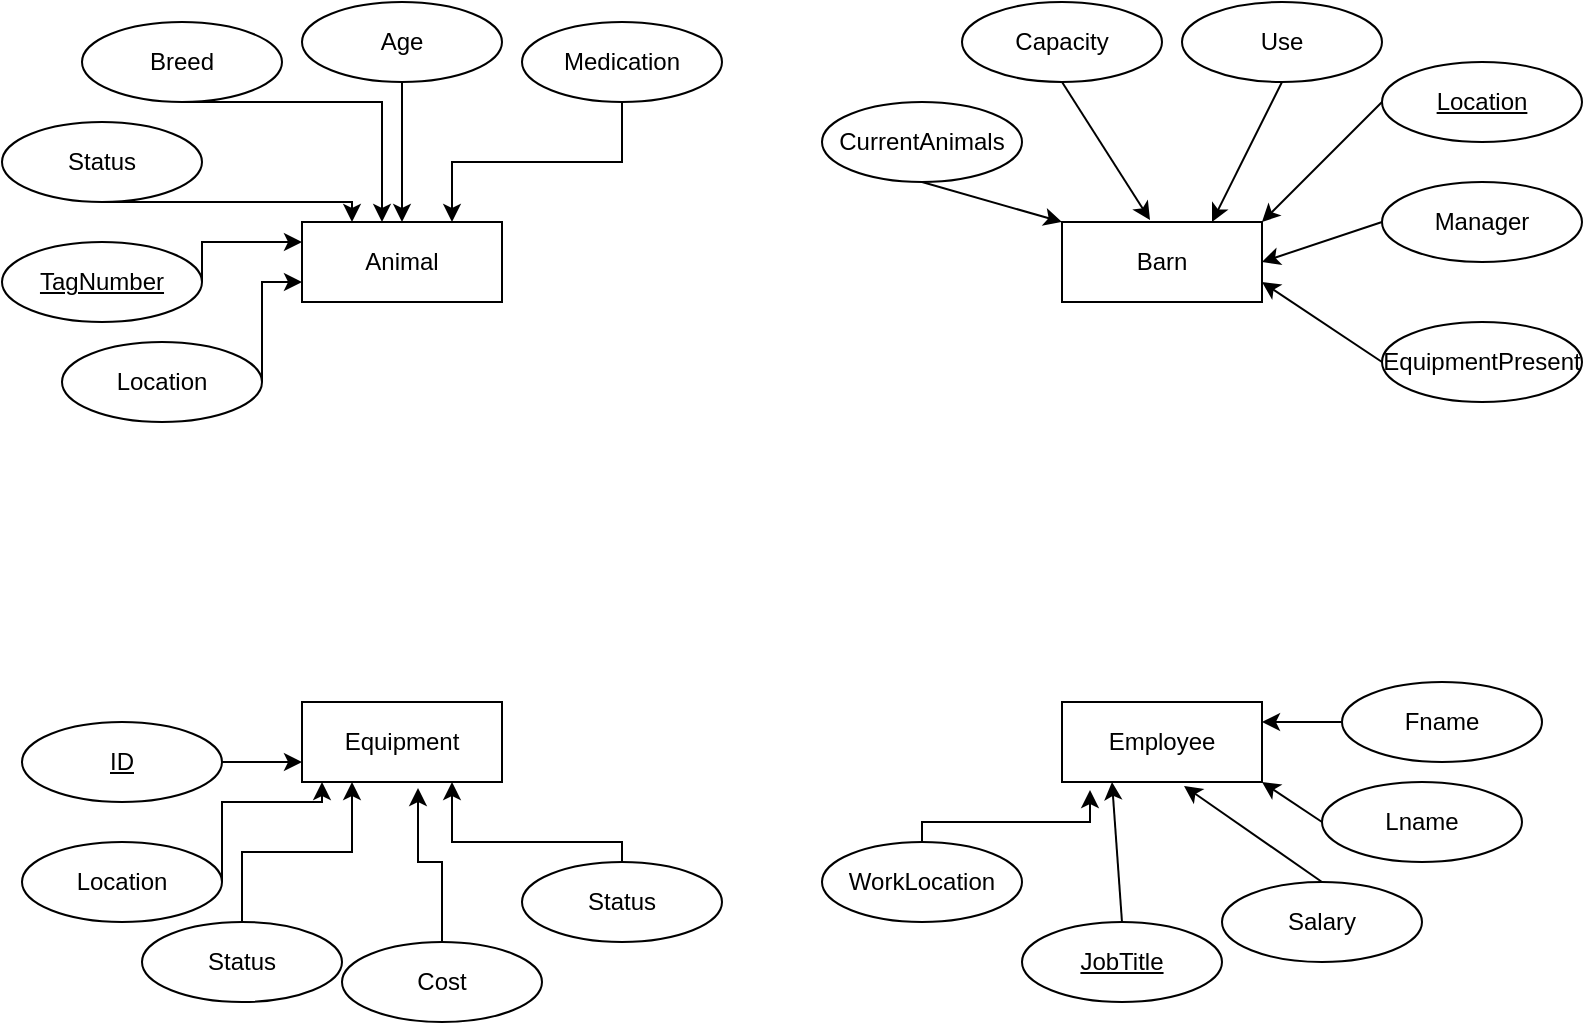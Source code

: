 <mxfile version="15.5.8" type="github">
  <diagram id="R2lEEEUBdFMjLlhIrx00" name="Page-1">
    <mxGraphModel dx="1038" dy="495" grid="1" gridSize="10" guides="1" tooltips="1" connect="1" arrows="1" fold="1" page="1" pageScale="1" pageWidth="850" pageHeight="1100" math="0" shadow="0" extFonts="Permanent Marker^https://fonts.googleapis.com/css?family=Permanent+Marker">
      <root>
        <mxCell id="0" />
        <mxCell id="1" parent="0" />
        <mxCell id="eXmscqqiGGVaxo4QSgg4-1" value="Animal" style="whiteSpace=wrap;html=1;align=center;" vertex="1" parent="1">
          <mxGeometry x="180" y="120" width="100" height="40" as="geometry" />
        </mxCell>
        <mxCell id="eXmscqqiGGVaxo4QSgg4-2" value="Barn" style="whiteSpace=wrap;html=1;align=center;" vertex="1" parent="1">
          <mxGeometry x="560" y="120" width="100" height="40" as="geometry" />
        </mxCell>
        <mxCell id="eXmscqqiGGVaxo4QSgg4-3" value="Employee" style="whiteSpace=wrap;html=1;align=center;" vertex="1" parent="1">
          <mxGeometry x="560" y="360" width="100" height="40" as="geometry" />
        </mxCell>
        <mxCell id="eXmscqqiGGVaxo4QSgg4-4" value="Equipment" style="whiteSpace=wrap;html=1;align=center;" vertex="1" parent="1">
          <mxGeometry x="180" y="360" width="100" height="40" as="geometry" />
        </mxCell>
        <mxCell id="eXmscqqiGGVaxo4QSgg4-35" style="edgeStyle=orthogonalEdgeStyle;rounded=0;orthogonalLoop=1;jettySize=auto;html=1;exitX=0.5;exitY=1;exitDx=0;exitDy=0;entryX=0.4;entryY=0;entryDx=0;entryDy=0;entryPerimeter=0;" edge="1" parent="1" source="eXmscqqiGGVaxo4QSgg4-6" target="eXmscqqiGGVaxo4QSgg4-1">
          <mxGeometry relative="1" as="geometry">
            <Array as="points">
              <mxPoint x="220" y="60" />
            </Array>
          </mxGeometry>
        </mxCell>
        <mxCell id="eXmscqqiGGVaxo4QSgg4-6" value="Breed" style="ellipse;whiteSpace=wrap;html=1;align=center;" vertex="1" parent="1">
          <mxGeometry x="70" y="20" width="100" height="40" as="geometry" />
        </mxCell>
        <mxCell id="eXmscqqiGGVaxo4QSgg4-37" style="edgeStyle=orthogonalEdgeStyle;rounded=0;orthogonalLoop=1;jettySize=auto;html=1;exitX=1;exitY=0.5;exitDx=0;exitDy=0;entryX=0;entryY=0.25;entryDx=0;entryDy=0;" edge="1" parent="1" source="eXmscqqiGGVaxo4QSgg4-8" target="eXmscqqiGGVaxo4QSgg4-1">
          <mxGeometry relative="1" as="geometry">
            <mxPoint x="170" y="130" as="targetPoint" />
            <Array as="points">
              <mxPoint x="130" y="130" />
            </Array>
          </mxGeometry>
        </mxCell>
        <mxCell id="eXmscqqiGGVaxo4QSgg4-8" value="TagNumber" style="ellipse;whiteSpace=wrap;html=1;align=center;fontStyle=4;" vertex="1" parent="1">
          <mxGeometry x="30" y="130" width="100" height="40" as="geometry" />
        </mxCell>
        <mxCell id="eXmscqqiGGVaxo4QSgg4-33" style="edgeStyle=orthogonalEdgeStyle;rounded=0;orthogonalLoop=1;jettySize=auto;html=1;exitX=0.5;exitY=1;exitDx=0;exitDy=0;entryX=0.5;entryY=0;entryDx=0;entryDy=0;" edge="1" parent="1" source="eXmscqqiGGVaxo4QSgg4-9" target="eXmscqqiGGVaxo4QSgg4-1">
          <mxGeometry relative="1" as="geometry" />
        </mxCell>
        <mxCell id="eXmscqqiGGVaxo4QSgg4-9" value="Age" style="ellipse;whiteSpace=wrap;html=1;align=center;" vertex="1" parent="1">
          <mxGeometry x="180" y="10" width="100" height="40" as="geometry" />
        </mxCell>
        <mxCell id="eXmscqqiGGVaxo4QSgg4-34" style="edgeStyle=orthogonalEdgeStyle;rounded=0;orthogonalLoop=1;jettySize=auto;html=1;exitX=0.5;exitY=1;exitDx=0;exitDy=0;entryX=0.75;entryY=0;entryDx=0;entryDy=0;" edge="1" parent="1" source="eXmscqqiGGVaxo4QSgg4-10" target="eXmscqqiGGVaxo4QSgg4-1">
          <mxGeometry relative="1" as="geometry" />
        </mxCell>
        <mxCell id="eXmscqqiGGVaxo4QSgg4-10" value="Medication" style="ellipse;whiteSpace=wrap;html=1;align=center;" vertex="1" parent="1">
          <mxGeometry x="290" y="20" width="100" height="40" as="geometry" />
        </mxCell>
        <mxCell id="eXmscqqiGGVaxo4QSgg4-36" style="edgeStyle=orthogonalEdgeStyle;rounded=0;orthogonalLoop=1;jettySize=auto;html=1;exitX=0.5;exitY=1;exitDx=0;exitDy=0;entryX=0.25;entryY=0;entryDx=0;entryDy=0;" edge="1" parent="1" source="eXmscqqiGGVaxo4QSgg4-11" target="eXmscqqiGGVaxo4QSgg4-1">
          <mxGeometry relative="1" as="geometry">
            <Array as="points">
              <mxPoint x="205" y="110" />
            </Array>
          </mxGeometry>
        </mxCell>
        <mxCell id="eXmscqqiGGVaxo4QSgg4-11" value="Status" style="ellipse;whiteSpace=wrap;html=1;align=center;" vertex="1" parent="1">
          <mxGeometry x="30" y="70" width="100" height="40" as="geometry" />
        </mxCell>
        <mxCell id="eXmscqqiGGVaxo4QSgg4-12" style="edgeStyle=orthogonalEdgeStyle;rounded=0;orthogonalLoop=1;jettySize=auto;html=1;exitX=0.5;exitY=1;exitDx=0;exitDy=0;" edge="1" parent="1" source="eXmscqqiGGVaxo4QSgg4-6" target="eXmscqqiGGVaxo4QSgg4-6">
          <mxGeometry relative="1" as="geometry" />
        </mxCell>
        <mxCell id="eXmscqqiGGVaxo4QSgg4-56" style="edgeStyle=none;rounded=0;orthogonalLoop=1;jettySize=auto;html=1;exitX=0.5;exitY=1;exitDx=0;exitDy=0;entryX=0.44;entryY=-0.025;entryDx=0;entryDy=0;entryPerimeter=0;" edge="1" parent="1" source="eXmscqqiGGVaxo4QSgg4-13" target="eXmscqqiGGVaxo4QSgg4-2">
          <mxGeometry relative="1" as="geometry" />
        </mxCell>
        <mxCell id="eXmscqqiGGVaxo4QSgg4-13" value="Capacity" style="ellipse;whiteSpace=wrap;html=1;align=center;" vertex="1" parent="1">
          <mxGeometry x="510" y="10" width="100" height="40" as="geometry" />
        </mxCell>
        <mxCell id="eXmscqqiGGVaxo4QSgg4-54" style="edgeStyle=none;rounded=0;orthogonalLoop=1;jettySize=auto;html=1;exitX=0;exitY=0.5;exitDx=0;exitDy=0;entryX=1;entryY=0;entryDx=0;entryDy=0;" edge="1" parent="1" source="eXmscqqiGGVaxo4QSgg4-14" target="eXmscqqiGGVaxo4QSgg4-2">
          <mxGeometry relative="1" as="geometry" />
        </mxCell>
        <mxCell id="eXmscqqiGGVaxo4QSgg4-14" value="Location" style="ellipse;whiteSpace=wrap;html=1;align=center;fontStyle=4;" vertex="1" parent="1">
          <mxGeometry x="720" y="40" width="100" height="40" as="geometry" />
        </mxCell>
        <mxCell id="eXmscqqiGGVaxo4QSgg4-55" style="edgeStyle=none;rounded=0;orthogonalLoop=1;jettySize=auto;html=1;exitX=0.5;exitY=1;exitDx=0;exitDy=0;entryX=0.75;entryY=0;entryDx=0;entryDy=0;" edge="1" parent="1" source="eXmscqqiGGVaxo4QSgg4-15" target="eXmscqqiGGVaxo4QSgg4-2">
          <mxGeometry relative="1" as="geometry" />
        </mxCell>
        <mxCell id="eXmscqqiGGVaxo4QSgg4-15" value="Use" style="ellipse;whiteSpace=wrap;html=1;align=center;" vertex="1" parent="1">
          <mxGeometry x="620" y="10" width="100" height="40" as="geometry" />
        </mxCell>
        <mxCell id="eXmscqqiGGVaxo4QSgg4-53" style="edgeStyle=none;rounded=0;orthogonalLoop=1;jettySize=auto;html=1;exitX=0;exitY=0.5;exitDx=0;exitDy=0;entryX=1;entryY=0.5;entryDx=0;entryDy=0;" edge="1" parent="1" source="eXmscqqiGGVaxo4QSgg4-16" target="eXmscqqiGGVaxo4QSgg4-2">
          <mxGeometry relative="1" as="geometry" />
        </mxCell>
        <mxCell id="eXmscqqiGGVaxo4QSgg4-16" value="Manager" style="ellipse;whiteSpace=wrap;html=1;align=center;" vertex="1" parent="1">
          <mxGeometry x="720" y="100" width="100" height="40" as="geometry" />
        </mxCell>
        <mxCell id="eXmscqqiGGVaxo4QSgg4-50" style="edgeStyle=none;rounded=0;orthogonalLoop=1;jettySize=auto;html=1;exitX=0;exitY=0.5;exitDx=0;exitDy=0;entryX=1;entryY=1;entryDx=0;entryDy=0;" edge="1" parent="1" source="eXmscqqiGGVaxo4QSgg4-17" target="eXmscqqiGGVaxo4QSgg4-3">
          <mxGeometry relative="1" as="geometry" />
        </mxCell>
        <mxCell id="eXmscqqiGGVaxo4QSgg4-17" value="Lname" style="ellipse;whiteSpace=wrap;html=1;align=center;" vertex="1" parent="1">
          <mxGeometry x="690" y="400" width="100" height="40" as="geometry" />
        </mxCell>
        <mxCell id="eXmscqqiGGVaxo4QSgg4-51" style="edgeStyle=none;rounded=0;orthogonalLoop=1;jettySize=auto;html=1;exitX=0;exitY=0.5;exitDx=0;exitDy=0;entryX=1;entryY=0.25;entryDx=0;entryDy=0;" edge="1" parent="1" source="eXmscqqiGGVaxo4QSgg4-18" target="eXmscqqiGGVaxo4QSgg4-3">
          <mxGeometry relative="1" as="geometry" />
        </mxCell>
        <mxCell id="eXmscqqiGGVaxo4QSgg4-18" value="Fname" style="ellipse;whiteSpace=wrap;html=1;align=center;" vertex="1" parent="1">
          <mxGeometry x="700" y="350" width="100" height="40" as="geometry" />
        </mxCell>
        <mxCell id="eXmscqqiGGVaxo4QSgg4-49" style="edgeStyle=none;rounded=0;orthogonalLoop=1;jettySize=auto;html=1;exitX=0.5;exitY=0;exitDx=0;exitDy=0;entryX=0.61;entryY=1.05;entryDx=0;entryDy=0;entryPerimeter=0;" edge="1" parent="1" source="eXmscqqiGGVaxo4QSgg4-20" target="eXmscqqiGGVaxo4QSgg4-3">
          <mxGeometry relative="1" as="geometry" />
        </mxCell>
        <mxCell id="eXmscqqiGGVaxo4QSgg4-20" value="Salary" style="ellipse;whiteSpace=wrap;html=1;align=center;" vertex="1" parent="1">
          <mxGeometry x="640" y="450" width="100" height="40" as="geometry" />
        </mxCell>
        <mxCell id="eXmscqqiGGVaxo4QSgg4-48" style="edgeStyle=none;rounded=0;orthogonalLoop=1;jettySize=auto;html=1;exitX=0.5;exitY=0;exitDx=0;exitDy=0;entryX=0.25;entryY=1;entryDx=0;entryDy=0;" edge="1" parent="1" source="eXmscqqiGGVaxo4QSgg4-22" target="eXmscqqiGGVaxo4QSgg4-3">
          <mxGeometry relative="1" as="geometry" />
        </mxCell>
        <mxCell id="eXmscqqiGGVaxo4QSgg4-22" value="JobTitle" style="ellipse;whiteSpace=wrap;html=1;align=center;fontStyle=4;" vertex="1" parent="1">
          <mxGeometry x="540" y="470" width="100" height="40" as="geometry" />
        </mxCell>
        <mxCell id="eXmscqqiGGVaxo4QSgg4-40" style="edgeStyle=orthogonalEdgeStyle;rounded=0;orthogonalLoop=1;jettySize=auto;html=1;exitX=1;exitY=0.5;exitDx=0;exitDy=0;" edge="1" parent="1" source="eXmscqqiGGVaxo4QSgg4-24">
          <mxGeometry relative="1" as="geometry">
            <mxPoint x="190" y="400" as="targetPoint" />
            <Array as="points">
              <mxPoint x="140" y="410" />
              <mxPoint x="190" y="410" />
            </Array>
          </mxGeometry>
        </mxCell>
        <mxCell id="eXmscqqiGGVaxo4QSgg4-24" value="Location" style="ellipse;whiteSpace=wrap;html=1;align=center;" vertex="1" parent="1">
          <mxGeometry x="40" y="430" width="100" height="40" as="geometry" />
        </mxCell>
        <mxCell id="eXmscqqiGGVaxo4QSgg4-38" style="edgeStyle=orthogonalEdgeStyle;rounded=0;orthogonalLoop=1;jettySize=auto;html=1;exitX=1;exitY=0.5;exitDx=0;exitDy=0;entryX=0;entryY=0.75;entryDx=0;entryDy=0;" edge="1" parent="1" source="eXmscqqiGGVaxo4QSgg4-25" target="eXmscqqiGGVaxo4QSgg4-1">
          <mxGeometry relative="1" as="geometry">
            <Array as="points">
              <mxPoint x="160" y="150" />
            </Array>
          </mxGeometry>
        </mxCell>
        <mxCell id="eXmscqqiGGVaxo4QSgg4-25" value="Location " style="ellipse;whiteSpace=wrap;html=1;align=center;" vertex="1" parent="1">
          <mxGeometry x="60" y="180" width="100" height="40" as="geometry" />
        </mxCell>
        <mxCell id="eXmscqqiGGVaxo4QSgg4-44" style="edgeStyle=orthogonalEdgeStyle;rounded=0;orthogonalLoop=1;jettySize=auto;html=1;exitX=0.5;exitY=0;exitDx=0;exitDy=0;entryX=0.14;entryY=1.1;entryDx=0;entryDy=0;entryPerimeter=0;" edge="1" parent="1" source="eXmscqqiGGVaxo4QSgg4-26" target="eXmscqqiGGVaxo4QSgg4-3">
          <mxGeometry relative="1" as="geometry">
            <Array as="points">
              <mxPoint x="490" y="420" />
              <mxPoint x="574" y="420" />
            </Array>
          </mxGeometry>
        </mxCell>
        <mxCell id="eXmscqqiGGVaxo4QSgg4-26" value="WorkLocation" style="ellipse;whiteSpace=wrap;html=1;align=center;" vertex="1" parent="1">
          <mxGeometry x="440" y="430" width="100" height="40" as="geometry" />
        </mxCell>
        <mxCell id="eXmscqqiGGVaxo4QSgg4-57" style="edgeStyle=none;rounded=0;orthogonalLoop=1;jettySize=auto;html=1;exitX=0.5;exitY=1;exitDx=0;exitDy=0;entryX=0;entryY=0;entryDx=0;entryDy=0;" edge="1" parent="1" source="eXmscqqiGGVaxo4QSgg4-27" target="eXmscqqiGGVaxo4QSgg4-2">
          <mxGeometry relative="1" as="geometry" />
        </mxCell>
        <mxCell id="eXmscqqiGGVaxo4QSgg4-27" value="CurrentAnimals" style="ellipse;whiteSpace=wrap;html=1;align=center;" vertex="1" parent="1">
          <mxGeometry x="440" y="60" width="100" height="40" as="geometry" />
        </mxCell>
        <mxCell id="eXmscqqiGGVaxo4QSgg4-52" style="edgeStyle=none;rounded=0;orthogonalLoop=1;jettySize=auto;html=1;exitX=0;exitY=0.5;exitDx=0;exitDy=0;entryX=1;entryY=0.75;entryDx=0;entryDy=0;" edge="1" parent="1" source="eXmscqqiGGVaxo4QSgg4-28" target="eXmscqqiGGVaxo4QSgg4-2">
          <mxGeometry relative="1" as="geometry" />
        </mxCell>
        <mxCell id="eXmscqqiGGVaxo4QSgg4-28" value="EquipmentPresent" style="ellipse;whiteSpace=wrap;html=1;align=center;" vertex="1" parent="1">
          <mxGeometry x="720" y="170" width="100" height="40" as="geometry" />
        </mxCell>
        <mxCell id="eXmscqqiGGVaxo4QSgg4-41" style="edgeStyle=orthogonalEdgeStyle;rounded=0;orthogonalLoop=1;jettySize=auto;html=1;exitX=0.5;exitY=0;exitDx=0;exitDy=0;entryX=0.25;entryY=1;entryDx=0;entryDy=0;" edge="1" parent="1" source="eXmscqqiGGVaxo4QSgg4-29" target="eXmscqqiGGVaxo4QSgg4-4">
          <mxGeometry relative="1" as="geometry" />
        </mxCell>
        <mxCell id="eXmscqqiGGVaxo4QSgg4-29" value="Status" style="ellipse;whiteSpace=wrap;html=1;align=center;" vertex="1" parent="1">
          <mxGeometry x="100" y="470" width="100" height="40" as="geometry" />
        </mxCell>
        <mxCell id="eXmscqqiGGVaxo4QSgg4-42" style="edgeStyle=orthogonalEdgeStyle;rounded=0;orthogonalLoop=1;jettySize=auto;html=1;exitX=0.5;exitY=0;exitDx=0;exitDy=0;entryX=0.58;entryY=1.075;entryDx=0;entryDy=0;entryPerimeter=0;" edge="1" parent="1" source="eXmscqqiGGVaxo4QSgg4-30" target="eXmscqqiGGVaxo4QSgg4-4">
          <mxGeometry relative="1" as="geometry" />
        </mxCell>
        <mxCell id="eXmscqqiGGVaxo4QSgg4-30" value="Cost" style="ellipse;whiteSpace=wrap;html=1;align=center;" vertex="1" parent="1">
          <mxGeometry x="200" y="480" width="100" height="40" as="geometry" />
        </mxCell>
        <mxCell id="eXmscqqiGGVaxo4QSgg4-39" style="edgeStyle=orthogonalEdgeStyle;rounded=0;orthogonalLoop=1;jettySize=auto;html=1;exitX=1;exitY=0.5;exitDx=0;exitDy=0;entryX=0;entryY=0.75;entryDx=0;entryDy=0;" edge="1" parent="1" source="eXmscqqiGGVaxo4QSgg4-31" target="eXmscqqiGGVaxo4QSgg4-4">
          <mxGeometry relative="1" as="geometry" />
        </mxCell>
        <mxCell id="eXmscqqiGGVaxo4QSgg4-31" value="ID" style="ellipse;whiteSpace=wrap;html=1;align=center;fontStyle=4;" vertex="1" parent="1">
          <mxGeometry x="40" y="370" width="100" height="40" as="geometry" />
        </mxCell>
        <mxCell id="eXmscqqiGGVaxo4QSgg4-43" style="edgeStyle=orthogonalEdgeStyle;rounded=0;orthogonalLoop=1;jettySize=auto;html=1;exitX=0.5;exitY=0;exitDx=0;exitDy=0;entryX=0.75;entryY=1;entryDx=0;entryDy=0;" edge="1" parent="1" source="eXmscqqiGGVaxo4QSgg4-32" target="eXmscqqiGGVaxo4QSgg4-4">
          <mxGeometry relative="1" as="geometry">
            <Array as="points">
              <mxPoint x="340" y="430" />
              <mxPoint x="255" y="430" />
            </Array>
          </mxGeometry>
        </mxCell>
        <mxCell id="eXmscqqiGGVaxo4QSgg4-32" value="Status" style="ellipse;whiteSpace=wrap;html=1;align=center;" vertex="1" parent="1">
          <mxGeometry x="290" y="440" width="100" height="40" as="geometry" />
        </mxCell>
      </root>
    </mxGraphModel>
  </diagram>
</mxfile>
